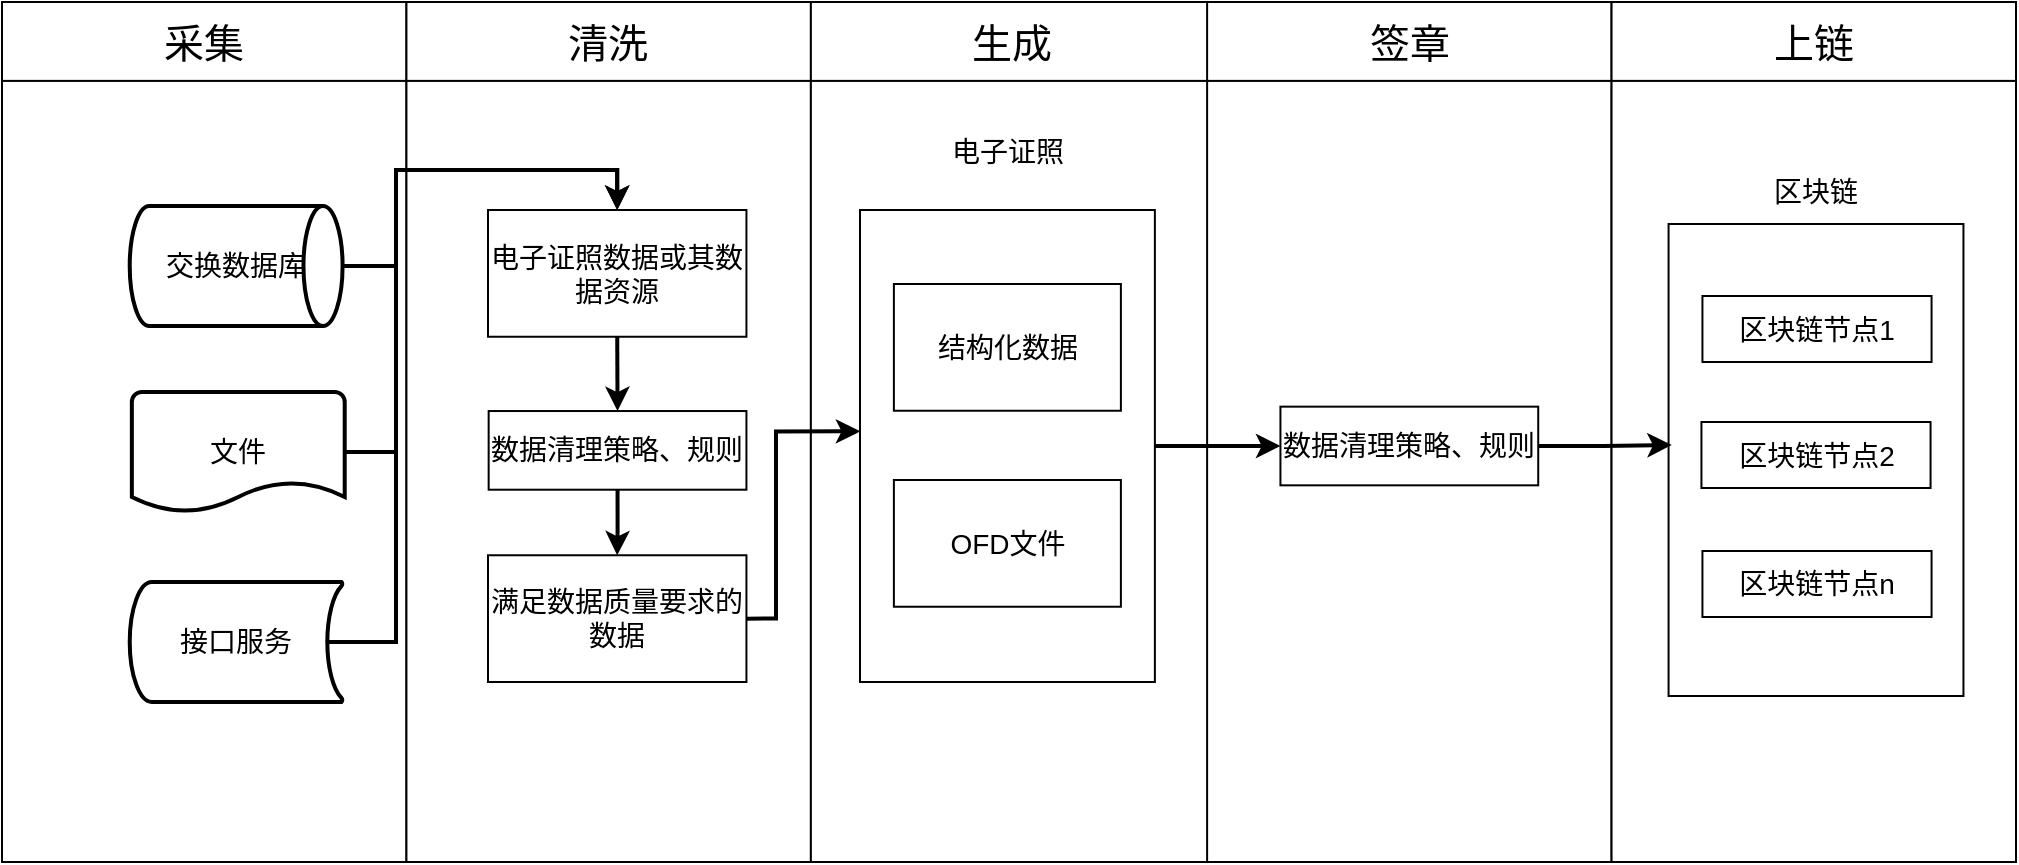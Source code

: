 <mxfile version="23.0.2" type="github">
  <diagram name="第 1 页" id="mlK23XWwbsO1bdcoR-AP">
    <mxGraphModel dx="1363" dy="787" grid="1" gridSize="10" guides="1" tooltips="1" connect="1" arrows="1" fold="1" page="1" pageScale="1" pageWidth="827" pageHeight="1169" math="0" shadow="0">
      <root>
        <mxCell id="0" />
        <mxCell id="1" parent="0" />
        <mxCell id="Ue5ERrAMfguvgAMBEAyv-38" value="" style="group;fontSize=16;whiteSpace=wrap;" vertex="1" connectable="0" parent="1">
          <mxGeometry x="33" y="314" width="1007" height="430" as="geometry" />
        </mxCell>
        <mxCell id="Ue5ERrAMfguvgAMBEAyv-13" value="" style="group;fontSize=16;whiteSpace=wrap;" vertex="1" connectable="0" parent="Ue5ERrAMfguvgAMBEAyv-38">
          <mxGeometry width="202.221" height="430" as="geometry" />
        </mxCell>
        <mxCell id="Ue5ERrAMfguvgAMBEAyv-1" value="&lt;font style=&quot;font-size: 20px;&quot;&gt;采集&lt;/font&gt;" style="rounded=0;whiteSpace=wrap;html=1;fontSize=20;" vertex="1" parent="Ue5ERrAMfguvgAMBEAyv-13">
          <mxGeometry width="202.221" height="39.47" as="geometry" />
        </mxCell>
        <mxCell id="Ue5ERrAMfguvgAMBEAyv-2" value="&lt;font style=&quot;font-size: 16px;&quot;&gt;采集&lt;/font&gt;" style="rounded=0;whiteSpace=wrap;html=1;fontSize=16;" vertex="1" parent="Ue5ERrAMfguvgAMBEAyv-13">
          <mxGeometry y="39.47" width="202.221" height="390.53" as="geometry" />
        </mxCell>
        <mxCell id="Ue5ERrAMfguvgAMBEAyv-10" value="文件" style="strokeWidth=2;html=1;shape=mxgraph.flowchart.document2;whiteSpace=wrap;size=0.25;fontSize=14;" vertex="1" parent="Ue5ERrAMfguvgAMBEAyv-13">
          <mxGeometry x="64.924" y="195" width="106.432" height="60" as="geometry" />
        </mxCell>
        <mxCell id="Ue5ERrAMfguvgAMBEAyv-11" value="交换数据库" style="strokeWidth=2;html=1;shape=mxgraph.flowchart.direct_data;whiteSpace=wrap;fontSize=14;" vertex="1" parent="Ue5ERrAMfguvgAMBEAyv-13">
          <mxGeometry x="63.859" y="102" width="106.432" height="60" as="geometry" />
        </mxCell>
        <mxCell id="Ue5ERrAMfguvgAMBEAyv-12" value="接口服务" style="strokeWidth=2;html=1;shape=mxgraph.flowchart.stored_data;whiteSpace=wrap;fontSize=14;" vertex="1" parent="Ue5ERrAMfguvgAMBEAyv-13">
          <mxGeometry x="63.859" y="290" width="106.432" height="60" as="geometry" />
        </mxCell>
        <mxCell id="Ue5ERrAMfguvgAMBEAyv-53" value="" style="endArrow=none;html=1;rounded=0;exitX=0.93;exitY=0.5;exitDx=0;exitDy=0;exitPerimeter=0;strokeWidth=2;" edge="1" parent="Ue5ERrAMfguvgAMBEAyv-13" source="Ue5ERrAMfguvgAMBEAyv-12">
          <mxGeometry width="50" height="50" relative="1" as="geometry">
            <mxPoint x="147" y="275" as="sourcePoint" />
            <mxPoint x="197" y="225" as="targetPoint" />
            <Array as="points">
              <mxPoint x="197" y="320" />
            </Array>
          </mxGeometry>
        </mxCell>
        <mxCell id="Ue5ERrAMfguvgAMBEAyv-14" value="" style="group;fontSize=16;whiteSpace=wrap;" vertex="1" connectable="0" parent="Ue5ERrAMfguvgAMBEAyv-38">
          <mxGeometry x="202.221" width="202.221" height="430" as="geometry" />
        </mxCell>
        <mxCell id="Ue5ERrAMfguvgAMBEAyv-15" value="&lt;span style=&quot;font-size: 20px;&quot;&gt;清洗&lt;/span&gt;" style="rounded=0;whiteSpace=wrap;html=1;fontSize=20;" vertex="1" parent="Ue5ERrAMfguvgAMBEAyv-14">
          <mxGeometry width="202.221" height="39.47" as="geometry" />
        </mxCell>
        <mxCell id="Ue5ERrAMfguvgAMBEAyv-16" value="" style="rounded=0;whiteSpace=wrap;html=1;fontSize=16;" vertex="1" parent="Ue5ERrAMfguvgAMBEAyv-14">
          <mxGeometry y="39.47" width="202.221" height="390.53" as="geometry" />
        </mxCell>
        <mxCell id="Ue5ERrAMfguvgAMBEAyv-45" value="" style="group;fontSize=14;whiteSpace=wrap;" vertex="1" connectable="0" parent="Ue5ERrAMfguvgAMBEAyv-14">
          <mxGeometry x="40.78" y="104" width="129.22" height="236" as="geometry" />
        </mxCell>
        <mxCell id="Ue5ERrAMfguvgAMBEAyv-54" style="edgeStyle=orthogonalEdgeStyle;rounded=0;orthogonalLoop=1;jettySize=auto;html=1;exitX=0.5;exitY=1;exitDx=0;exitDy=0;entryX=0.5;entryY=0;entryDx=0;entryDy=0;strokeWidth=2;" edge="1" parent="Ue5ERrAMfguvgAMBEAyv-45" source="Ue5ERrAMfguvgAMBEAyv-40" target="Ue5ERrAMfguvgAMBEAyv-41">
          <mxGeometry relative="1" as="geometry" />
        </mxCell>
        <mxCell id="Ue5ERrAMfguvgAMBEAyv-40" value="&lt;font style=&quot;font-size: 14px;&quot;&gt;电子证照数据或其数据资源&lt;/font&gt;" style="rounded=0;whiteSpace=wrap;html=1;fontSize=14;" vertex="1" parent="Ue5ERrAMfguvgAMBEAyv-45">
          <mxGeometry width="129.22" height="63.37" as="geometry" />
        </mxCell>
        <mxCell id="Ue5ERrAMfguvgAMBEAyv-55" style="edgeStyle=orthogonalEdgeStyle;rounded=0;orthogonalLoop=1;jettySize=auto;html=1;exitX=0.5;exitY=1;exitDx=0;exitDy=0;strokeWidth=2;" edge="1" parent="Ue5ERrAMfguvgAMBEAyv-45" source="Ue5ERrAMfguvgAMBEAyv-41" target="Ue5ERrAMfguvgAMBEAyv-42">
          <mxGeometry relative="1" as="geometry" />
        </mxCell>
        <mxCell id="Ue5ERrAMfguvgAMBEAyv-41" value="&lt;span style=&quot;font-size: 14px;&quot;&gt;数据清理策略、规则&lt;/span&gt;" style="rounded=0;whiteSpace=wrap;html=1;fontSize=14;" vertex="1" parent="Ue5ERrAMfguvgAMBEAyv-45">
          <mxGeometry x="0.33" y="100.519" width="128.89" height="39.333" as="geometry" />
        </mxCell>
        <mxCell id="Ue5ERrAMfguvgAMBEAyv-42" value="&lt;span style=&quot;font-size: 14px;&quot;&gt;满足数据质量要求的数据&lt;/span&gt;" style="rounded=0;whiteSpace=wrap;html=1;fontSize=14;" vertex="1" parent="Ue5ERrAMfguvgAMBEAyv-45">
          <mxGeometry y="172.63" width="129.22" height="63.37" as="geometry" />
        </mxCell>
        <mxCell id="Ue5ERrAMfguvgAMBEAyv-20" value="" style="group;fontSize=16;whiteSpace=wrap;" vertex="1" connectable="0" parent="Ue5ERrAMfguvgAMBEAyv-38">
          <mxGeometry x="404.442" width="202.221" height="430" as="geometry" />
        </mxCell>
        <mxCell id="Ue5ERrAMfguvgAMBEAyv-21" value="&lt;span style=&quot;font-size: 20px;&quot;&gt;生成&lt;/span&gt;" style="rounded=0;whiteSpace=wrap;html=1;fontSize=20;" vertex="1" parent="Ue5ERrAMfguvgAMBEAyv-20">
          <mxGeometry width="202.221" height="39.47" as="geometry" />
        </mxCell>
        <mxCell id="Ue5ERrAMfguvgAMBEAyv-22" value="" style="rounded=0;whiteSpace=wrap;html=1;fontSize=16;" vertex="1" parent="Ue5ERrAMfguvgAMBEAyv-20">
          <mxGeometry y="39.47" width="202.221" height="390.53" as="geometry" />
        </mxCell>
        <mxCell id="Ue5ERrAMfguvgAMBEAyv-58" value="" style="rounded=0;whiteSpace=wrap;html=1;" vertex="1" parent="Ue5ERrAMfguvgAMBEAyv-20">
          <mxGeometry x="24.56" y="104" width="147.44" height="236" as="geometry" />
        </mxCell>
        <mxCell id="Ue5ERrAMfguvgAMBEAyv-68" value="结构化数据" style="rounded=0;whiteSpace=wrap;html=1;fontSize=14;" vertex="1" parent="Ue5ERrAMfguvgAMBEAyv-20">
          <mxGeometry x="41.5" y="141" width="113.5" height="63.37" as="geometry" />
        </mxCell>
        <mxCell id="Ue5ERrAMfguvgAMBEAyv-69" value="OFD文件" style="rounded=0;whiteSpace=wrap;html=1;fontSize=14;" vertex="1" parent="Ue5ERrAMfguvgAMBEAyv-20">
          <mxGeometry x="41.5" y="239" width="113.5" height="63.37" as="geometry" />
        </mxCell>
        <mxCell id="Ue5ERrAMfguvgAMBEAyv-70" value="电子证照" style="text;html=1;strokeColor=none;fillColor=none;align=center;verticalAlign=middle;whiteSpace=wrap;rounded=0;fontSize=14;" vertex="1" parent="Ue5ERrAMfguvgAMBEAyv-20">
          <mxGeometry x="68.278" y="60" width="60" height="30" as="geometry" />
        </mxCell>
        <mxCell id="Ue5ERrAMfguvgAMBEAyv-26" value="" style="group;fontSize=16;whiteSpace=wrap;" vertex="1" connectable="0" parent="Ue5ERrAMfguvgAMBEAyv-38">
          <mxGeometry x="602.558" width="202.221" height="430" as="geometry" />
        </mxCell>
        <mxCell id="Ue5ERrAMfguvgAMBEAyv-27" value="签章" style="rounded=0;whiteSpace=wrap;html=1;fontSize=20;" vertex="1" parent="Ue5ERrAMfguvgAMBEAyv-26">
          <mxGeometry width="202.221" height="39.47" as="geometry" />
        </mxCell>
        <mxCell id="Ue5ERrAMfguvgAMBEAyv-28" value="" style="rounded=0;whiteSpace=wrap;html=1;fontSize=16;" vertex="1" parent="Ue5ERrAMfguvgAMBEAyv-26">
          <mxGeometry y="39.47" width="202.221" height="390.53" as="geometry" />
        </mxCell>
        <mxCell id="Ue5ERrAMfguvgAMBEAyv-75" value="&lt;span style=&quot;font-size: 14px;&quot;&gt;数据清理策略、规则&lt;/span&gt;" style="rounded=0;whiteSpace=wrap;html=1;fontSize=14;" vertex="1" parent="Ue5ERrAMfguvgAMBEAyv-26">
          <mxGeometry x="36.664" y="202.329" width="128.89" height="39.333" as="geometry" />
        </mxCell>
        <mxCell id="Ue5ERrAMfguvgAMBEAyv-32" value="" style="group;fontSize=16;whiteSpace=wrap;" vertex="1" connectable="0" parent="Ue5ERrAMfguvgAMBEAyv-38">
          <mxGeometry x="804.779" width="202.221" height="430" as="geometry" />
        </mxCell>
        <mxCell id="Ue5ERrAMfguvgAMBEAyv-33" value="&lt;span style=&quot;font-size: 20px;&quot;&gt;上链&lt;/span&gt;" style="rounded=0;whiteSpace=wrap;html=1;fontSize=20;" vertex="1" parent="Ue5ERrAMfguvgAMBEAyv-32">
          <mxGeometry width="202.221" height="39.47" as="geometry" />
        </mxCell>
        <mxCell id="Ue5ERrAMfguvgAMBEAyv-34" value="" style="rounded=0;whiteSpace=wrap;html=1;fontSize=16;" vertex="1" parent="Ue5ERrAMfguvgAMBEAyv-32">
          <mxGeometry y="39.47" width="202.221" height="390.53" as="geometry" />
        </mxCell>
        <mxCell id="Ue5ERrAMfguvgAMBEAyv-39" value="&lt;font style=&quot;font-size: 14px;&quot;&gt;区块链&lt;/font&gt;" style="text;html=1;strokeColor=none;fillColor=none;align=center;verticalAlign=middle;whiteSpace=wrap;rounded=0;fontSize=14;" vertex="1" parent="Ue5ERrAMfguvgAMBEAyv-32">
          <mxGeometry x="72.221" y="80" width="60" height="30" as="geometry" />
        </mxCell>
        <mxCell id="Ue5ERrAMfguvgAMBEAyv-76" value="" style="rounded=0;whiteSpace=wrap;html=1;" vertex="1" parent="Ue5ERrAMfguvgAMBEAyv-32">
          <mxGeometry x="28.504" y="111" width="147.44" height="236" as="geometry" />
        </mxCell>
        <mxCell id="Ue5ERrAMfguvgAMBEAyv-77" value="区块链节点1" style="rounded=0;whiteSpace=wrap;html=1;fontSize=14;" vertex="1" parent="Ue5ERrAMfguvgAMBEAyv-32">
          <mxGeometry x="45.44" y="147" width="114.56" height="33" as="geometry" />
        </mxCell>
        <mxCell id="Ue5ERrAMfguvgAMBEAyv-79" value="区块链节点2" style="rounded=0;whiteSpace=wrap;html=1;fontSize=14;" vertex="1" parent="Ue5ERrAMfguvgAMBEAyv-32">
          <mxGeometry x="44.94" y="210" width="114.56" height="33" as="geometry" />
        </mxCell>
        <mxCell id="Ue5ERrAMfguvgAMBEAyv-80" value="区块链节点n" style="rounded=0;whiteSpace=wrap;html=1;fontSize=14;" vertex="1" parent="Ue5ERrAMfguvgAMBEAyv-32">
          <mxGeometry x="45.44" y="274.5" width="114.56" height="33" as="geometry" />
        </mxCell>
        <mxCell id="Ue5ERrAMfguvgAMBEAyv-49" style="edgeStyle=orthogonalEdgeStyle;rounded=0;orthogonalLoop=1;jettySize=auto;html=1;exitX=1;exitY=0.5;exitDx=0;exitDy=0;exitPerimeter=0;entryX=0.5;entryY=0;entryDx=0;entryDy=0;strokeWidth=2;" edge="1" parent="Ue5ERrAMfguvgAMBEAyv-38" source="Ue5ERrAMfguvgAMBEAyv-11" target="Ue5ERrAMfguvgAMBEAyv-40">
          <mxGeometry relative="1" as="geometry">
            <Array as="points">
              <mxPoint x="197" y="132" />
              <mxPoint x="197" y="84" />
              <mxPoint x="308" y="84" />
            </Array>
          </mxGeometry>
        </mxCell>
        <mxCell id="Ue5ERrAMfguvgAMBEAyv-50" style="edgeStyle=orthogonalEdgeStyle;rounded=0;orthogonalLoop=1;jettySize=auto;html=1;exitX=1;exitY=0.5;exitDx=0;exitDy=0;exitPerimeter=0;entryX=0.5;entryY=0;entryDx=0;entryDy=0;strokeWidth=2;" edge="1" parent="Ue5ERrAMfguvgAMBEAyv-38" source="Ue5ERrAMfguvgAMBEAyv-10" target="Ue5ERrAMfguvgAMBEAyv-40">
          <mxGeometry relative="1" as="geometry">
            <Array as="points">
              <mxPoint x="197" y="225" />
              <mxPoint x="197" y="84" />
              <mxPoint x="308" y="84" />
            </Array>
          </mxGeometry>
        </mxCell>
        <mxCell id="Ue5ERrAMfguvgAMBEAyv-74" style="edgeStyle=orthogonalEdgeStyle;rounded=0;orthogonalLoop=1;jettySize=auto;html=1;exitX=1;exitY=0.5;exitDx=0;exitDy=0;entryX=0.001;entryY=0.469;entryDx=0;entryDy=0;entryPerimeter=0;strokeWidth=2;" edge="1" parent="Ue5ERrAMfguvgAMBEAyv-38" source="Ue5ERrAMfguvgAMBEAyv-42" target="Ue5ERrAMfguvgAMBEAyv-58">
          <mxGeometry relative="1" as="geometry">
            <Array as="points">
              <mxPoint x="387" y="308" />
              <mxPoint x="387" y="215" />
            </Array>
          </mxGeometry>
        </mxCell>
        <mxCell id="Ue5ERrAMfguvgAMBEAyv-82" style="edgeStyle=orthogonalEdgeStyle;rounded=0;orthogonalLoop=1;jettySize=auto;html=1;exitX=1;exitY=0.5;exitDx=0;exitDy=0;entryX=0;entryY=0.5;entryDx=0;entryDy=0;strokeWidth=2;" edge="1" parent="Ue5ERrAMfguvgAMBEAyv-38" source="Ue5ERrAMfguvgAMBEAyv-58" target="Ue5ERrAMfguvgAMBEAyv-75">
          <mxGeometry relative="1" as="geometry" />
        </mxCell>
        <mxCell id="Ue5ERrAMfguvgAMBEAyv-83" style="edgeStyle=orthogonalEdgeStyle;rounded=0;orthogonalLoop=1;jettySize=auto;html=1;exitX=1;exitY=0.5;exitDx=0;exitDy=0;entryX=0.011;entryY=0.468;entryDx=0;entryDy=0;entryPerimeter=0;strokeWidth=2;" edge="1" parent="Ue5ERrAMfguvgAMBEAyv-38" source="Ue5ERrAMfguvgAMBEAyv-75" target="Ue5ERrAMfguvgAMBEAyv-76">
          <mxGeometry relative="1" as="geometry" />
        </mxCell>
      </root>
    </mxGraphModel>
  </diagram>
</mxfile>
